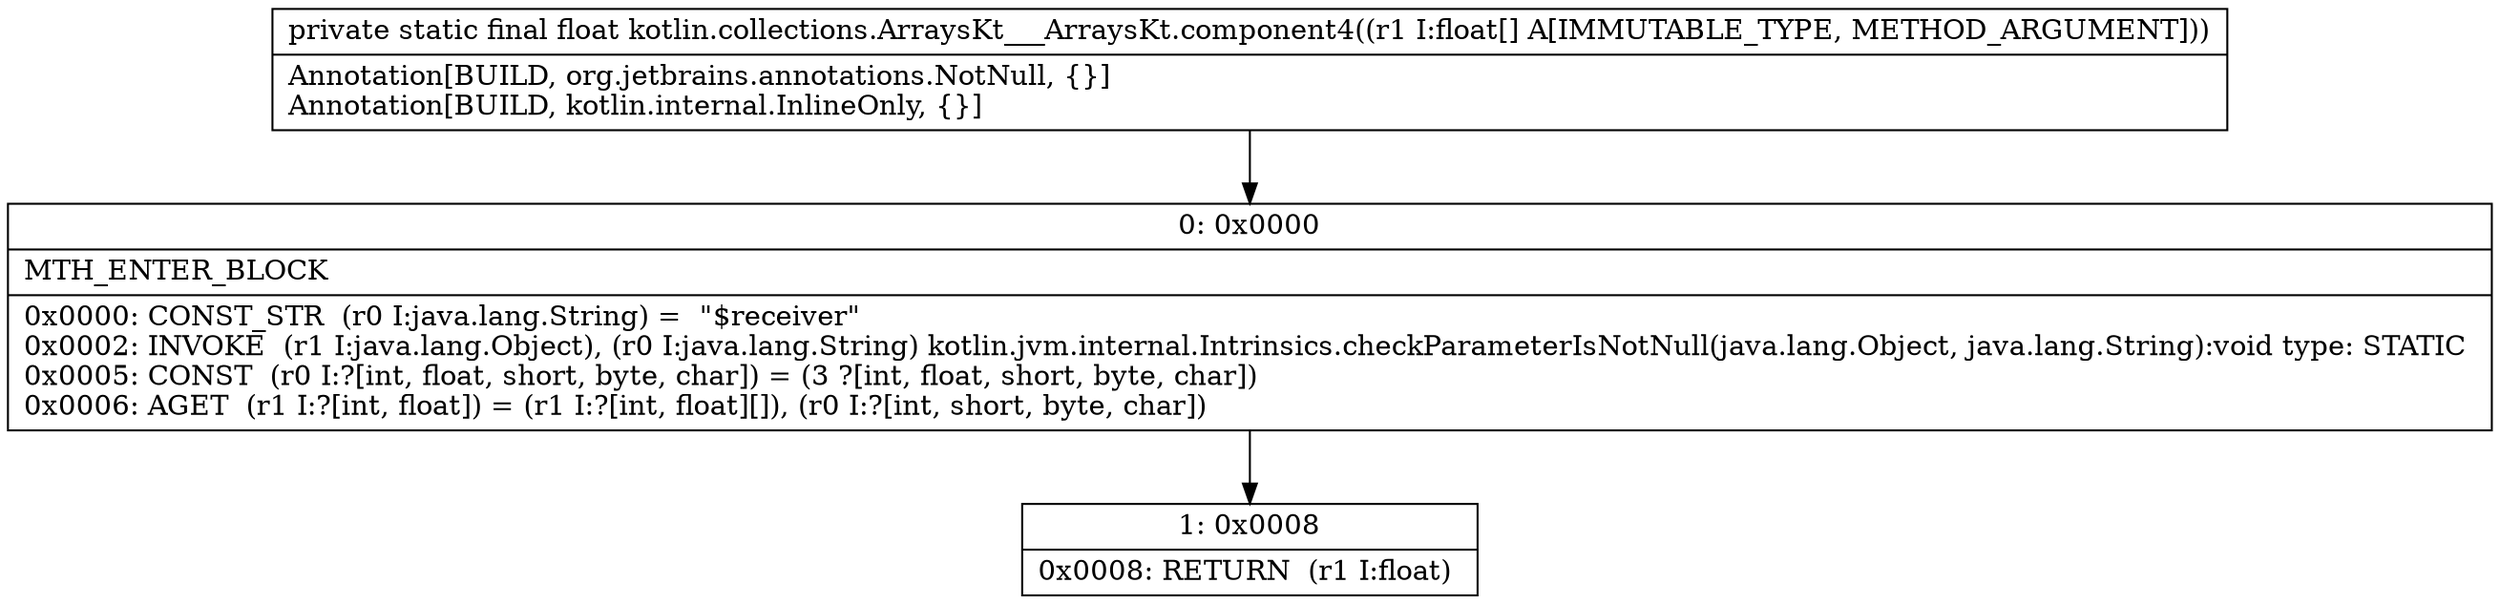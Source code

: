 digraph "CFG forkotlin.collections.ArraysKt___ArraysKt.component4([F)F" {
Node_0 [shape=record,label="{0\:\ 0x0000|MTH_ENTER_BLOCK\l|0x0000: CONST_STR  (r0 I:java.lang.String) =  \"$receiver\" \l0x0002: INVOKE  (r1 I:java.lang.Object), (r0 I:java.lang.String) kotlin.jvm.internal.Intrinsics.checkParameterIsNotNull(java.lang.Object, java.lang.String):void type: STATIC \l0x0005: CONST  (r0 I:?[int, float, short, byte, char]) = (3 ?[int, float, short, byte, char]) \l0x0006: AGET  (r1 I:?[int, float]) = (r1 I:?[int, float][]), (r0 I:?[int, short, byte, char]) \l}"];
Node_1 [shape=record,label="{1\:\ 0x0008|0x0008: RETURN  (r1 I:float) \l}"];
MethodNode[shape=record,label="{private static final float kotlin.collections.ArraysKt___ArraysKt.component4((r1 I:float[] A[IMMUTABLE_TYPE, METHOD_ARGUMENT]))  | Annotation[BUILD, org.jetbrains.annotations.NotNull, \{\}]\lAnnotation[BUILD, kotlin.internal.InlineOnly, \{\}]\l}"];
MethodNode -> Node_0;
Node_0 -> Node_1;
}


